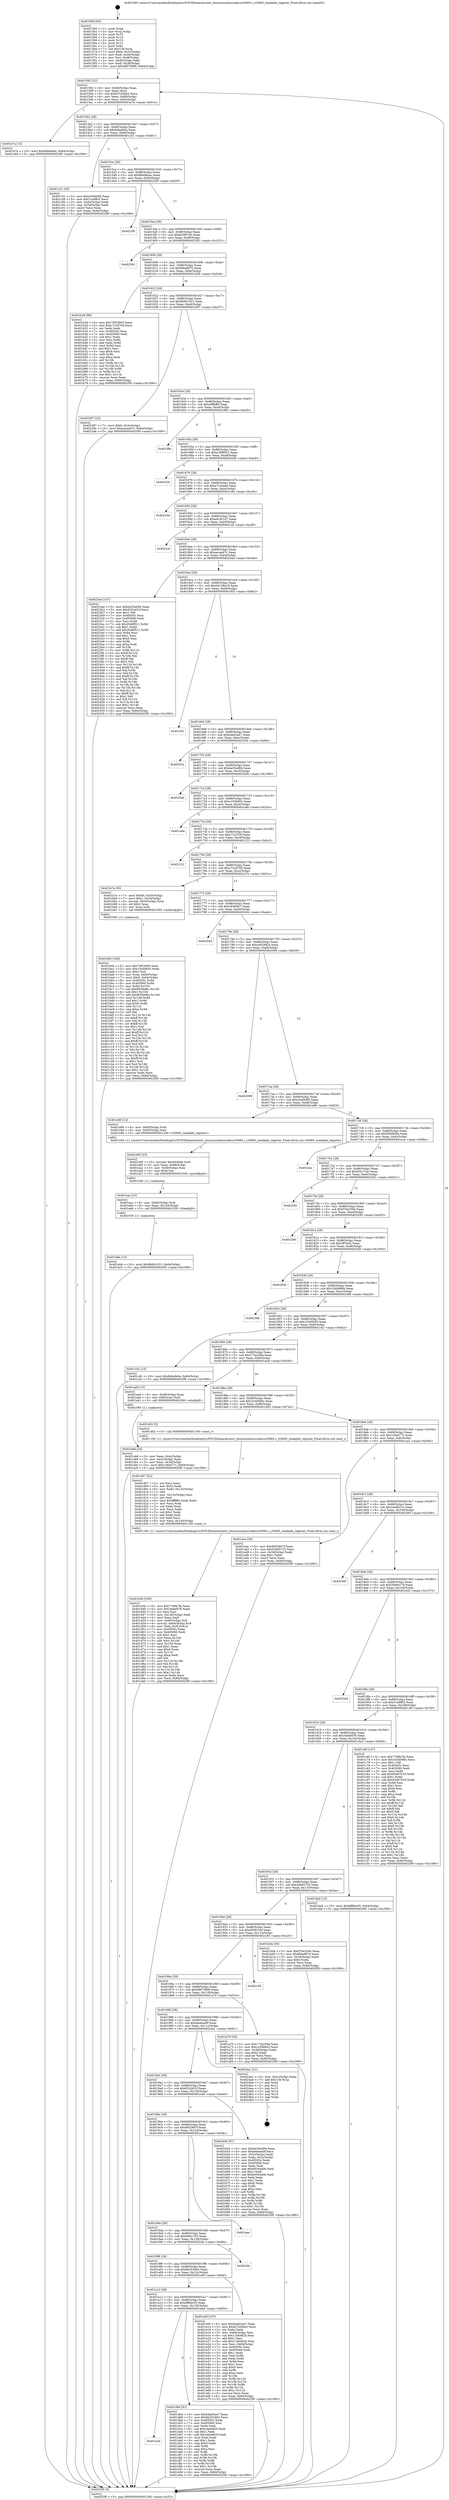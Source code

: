 digraph "0x401560" {
  label = "0x401560 (/mnt/c/Users/mathe/Desktop/tcc/POCII/binaries/extr_linuxsoundsoccodecsrt5665.c_rt5665_readable_register_Final-ollvm.out::main(0))"
  labelloc = "t"
  node[shape=record]

  Entry [label="",width=0.3,height=0.3,shape=circle,fillcolor=black,style=filled]
  "0x401592" [label="{
     0x401592 [32]\l
     | [instrs]\l
     &nbsp;&nbsp;0x401592 \<+6\>: mov -0x84(%rbp),%eax\l
     &nbsp;&nbsp;0x401598 \<+2\>: mov %eax,%ecx\l
     &nbsp;&nbsp;0x40159a \<+6\>: sub $0x81520bb5,%ecx\l
     &nbsp;&nbsp;0x4015a0 \<+6\>: mov %eax,-0x88(%rbp)\l
     &nbsp;&nbsp;0x4015a6 \<+6\>: mov %ecx,-0x8c(%rbp)\l
     &nbsp;&nbsp;0x4015ac \<+6\>: je 0000000000401e7a \<main+0x91a\>\l
  }"]
  "0x401e7a" [label="{
     0x401e7a [15]\l
     | [instrs]\l
     &nbsp;&nbsp;0x401e7a \<+10\>: movl $0x84befe0a,-0x84(%rbp)\l
     &nbsp;&nbsp;0x401e84 \<+5\>: jmp 00000000004025f0 \<main+0x1090\>\l
  }"]
  "0x4015b2" [label="{
     0x4015b2 [28]\l
     | [instrs]\l
     &nbsp;&nbsp;0x4015b2 \<+5\>: jmp 00000000004015b7 \<main+0x57\>\l
     &nbsp;&nbsp;0x4015b7 \<+6\>: mov -0x88(%rbp),%eax\l
     &nbsp;&nbsp;0x4015bd \<+5\>: sub $0x84befe0a,%eax\l
     &nbsp;&nbsp;0x4015c2 \<+6\>: mov %eax,-0x90(%rbp)\l
     &nbsp;&nbsp;0x4015c8 \<+6\>: je 0000000000401c51 \<main+0x6f1\>\l
  }"]
  Exit [label="",width=0.3,height=0.3,shape=circle,fillcolor=black,style=filled,peripheries=2]
  "0x401c51" [label="{
     0x401c51 [30]\l
     | [instrs]\l
     &nbsp;&nbsp;0x401c51 \<+5\>: mov $0xe3e0b0f5,%eax\l
     &nbsp;&nbsp;0x401c56 \<+5\>: mov $0x31a8ffc5,%ecx\l
     &nbsp;&nbsp;0x401c5b \<+3\>: mov -0x64(%rbp),%edx\l
     &nbsp;&nbsp;0x401c5e \<+3\>: cmp -0x54(%rbp),%edx\l
     &nbsp;&nbsp;0x401c61 \<+3\>: cmovl %ecx,%eax\l
     &nbsp;&nbsp;0x401c64 \<+6\>: mov %eax,-0x84(%rbp)\l
     &nbsp;&nbsp;0x401c6a \<+5\>: jmp 00000000004025f0 \<main+0x1090\>\l
  }"]
  "0x4015ce" [label="{
     0x4015ce [28]\l
     | [instrs]\l
     &nbsp;&nbsp;0x4015ce \<+5\>: jmp 00000000004015d3 \<main+0x73\>\l
     &nbsp;&nbsp;0x4015d3 \<+6\>: mov -0x88(%rbp),%eax\l
     &nbsp;&nbsp;0x4015d9 \<+5\>: sub $0x8848bcac,%eax\l
     &nbsp;&nbsp;0x4015de \<+6\>: mov %eax,-0x94(%rbp)\l
     &nbsp;&nbsp;0x4015e4 \<+6\>: je 000000000040229f \<main+0xd3f\>\l
  }"]
  "0x401ebb" [label="{
     0x401ebb [15]\l
     | [instrs]\l
     &nbsp;&nbsp;0x401ebb \<+10\>: movl $0x9b941021,-0x84(%rbp)\l
     &nbsp;&nbsp;0x401ec5 \<+5\>: jmp 00000000004025f0 \<main+0x1090\>\l
  }"]
  "0x40229f" [label="{
     0x40229f\l
  }", style=dashed]
  "0x4015ea" [label="{
     0x4015ea [28]\l
     | [instrs]\l
     &nbsp;&nbsp;0x4015ea \<+5\>: jmp 00000000004015ef \<main+0x8f\>\l
     &nbsp;&nbsp;0x4015ef \<+6\>: mov -0x88(%rbp),%eax\l
     &nbsp;&nbsp;0x4015f5 \<+5\>: sub $0x8c3f97d0,%eax\l
     &nbsp;&nbsp;0x4015fa \<+6\>: mov %eax,-0x98(%rbp)\l
     &nbsp;&nbsp;0x401600 \<+6\>: je 0000000000402591 \<main+0x1031\>\l
  }"]
  "0x401eac" [label="{
     0x401eac [15]\l
     | [instrs]\l
     &nbsp;&nbsp;0x401eac \<+4\>: mov -0x60(%rbp),%rdi\l
     &nbsp;&nbsp;0x401eb0 \<+6\>: mov %eax,-0x144(%rbp)\l
     &nbsp;&nbsp;0x401eb6 \<+5\>: call 0000000000401030 \<free@plt\>\l
     | [calls]\l
     &nbsp;&nbsp;0x401030 \{1\} (unknown)\l
  }"]
  "0x402591" [label="{
     0x402591\l
  }", style=dashed]
  "0x401606" [label="{
     0x401606 [28]\l
     | [instrs]\l
     &nbsp;&nbsp;0x401606 \<+5\>: jmp 000000000040160b \<main+0xab\>\l
     &nbsp;&nbsp;0x40160b \<+6\>: mov -0x88(%rbp),%eax\l
     &nbsp;&nbsp;0x401611 \<+5\>: sub $0x99eaf970,%eax\l
     &nbsp;&nbsp;0x401616 \<+6\>: mov %eax,-0x9c(%rbp)\l
     &nbsp;&nbsp;0x40161c \<+6\>: je 0000000000401b28 \<main+0x5c8\>\l
  }"]
  "0x401e95" [label="{
     0x401e95 [23]\l
     | [instrs]\l
     &nbsp;&nbsp;0x401e95 \<+10\>: movabs $0x4030d6,%rdi\l
     &nbsp;&nbsp;0x401e9f \<+3\>: mov %eax,-0x68(%rbp)\l
     &nbsp;&nbsp;0x401ea2 \<+3\>: mov -0x68(%rbp),%esi\l
     &nbsp;&nbsp;0x401ea5 \<+2\>: mov $0x0,%al\l
     &nbsp;&nbsp;0x401ea7 \<+5\>: call 0000000000401040 \<printf@plt\>\l
     | [calls]\l
     &nbsp;&nbsp;0x401040 \{1\} (unknown)\l
  }"]
  "0x401b28" [label="{
     0x401b28 [86]\l
     | [instrs]\l
     &nbsp;&nbsp;0x401b28 \<+5\>: mov $0x70f53805,%eax\l
     &nbsp;&nbsp;0x401b2d \<+5\>: mov $0xc7c2d700,%ecx\l
     &nbsp;&nbsp;0x401b32 \<+2\>: xor %edx,%edx\l
     &nbsp;&nbsp;0x401b34 \<+7\>: mov 0x40505c,%esi\l
     &nbsp;&nbsp;0x401b3b \<+7\>: mov 0x405060,%edi\l
     &nbsp;&nbsp;0x401b42 \<+3\>: sub $0x1,%edx\l
     &nbsp;&nbsp;0x401b45 \<+3\>: mov %esi,%r8d\l
     &nbsp;&nbsp;0x401b48 \<+3\>: add %edx,%r8d\l
     &nbsp;&nbsp;0x401b4b \<+4\>: imul %r8d,%esi\l
     &nbsp;&nbsp;0x401b4f \<+3\>: and $0x1,%esi\l
     &nbsp;&nbsp;0x401b52 \<+3\>: cmp $0x0,%esi\l
     &nbsp;&nbsp;0x401b55 \<+4\>: sete %r9b\l
     &nbsp;&nbsp;0x401b59 \<+3\>: cmp $0xa,%edi\l
     &nbsp;&nbsp;0x401b5c \<+4\>: setl %r10b\l
     &nbsp;&nbsp;0x401b60 \<+3\>: mov %r9b,%r11b\l
     &nbsp;&nbsp;0x401b63 \<+3\>: and %r10b,%r11b\l
     &nbsp;&nbsp;0x401b66 \<+3\>: xor %r10b,%r9b\l
     &nbsp;&nbsp;0x401b69 \<+3\>: or %r9b,%r11b\l
     &nbsp;&nbsp;0x401b6c \<+4\>: test $0x1,%r11b\l
     &nbsp;&nbsp;0x401b70 \<+3\>: cmovne %ecx,%eax\l
     &nbsp;&nbsp;0x401b73 \<+6\>: mov %eax,-0x84(%rbp)\l
     &nbsp;&nbsp;0x401b79 \<+5\>: jmp 00000000004025f0 \<main+0x1090\>\l
  }"]
  "0x401622" [label="{
     0x401622 [28]\l
     | [instrs]\l
     &nbsp;&nbsp;0x401622 \<+5\>: jmp 0000000000401627 \<main+0xc7\>\l
     &nbsp;&nbsp;0x401627 \<+6\>: mov -0x88(%rbp),%eax\l
     &nbsp;&nbsp;0x40162d \<+5\>: sub $0x9b941021,%eax\l
     &nbsp;&nbsp;0x401632 \<+6\>: mov %eax,-0xa0(%rbp)\l
     &nbsp;&nbsp;0x401638 \<+6\>: je 0000000000402397 \<main+0xe37\>\l
  }"]
  "0x401a2e" [label="{
     0x401a2e\l
  }", style=dashed]
  "0x402397" [label="{
     0x402397 [22]\l
     | [instrs]\l
     &nbsp;&nbsp;0x402397 \<+7\>: movl $0x0,-0x3c(%rbp)\l
     &nbsp;&nbsp;0x40239e \<+10\>: movl $0xaecae67c,-0x84(%rbp)\l
     &nbsp;&nbsp;0x4023a8 \<+5\>: jmp 00000000004025f0 \<main+0x1090\>\l
  }"]
  "0x40163e" [label="{
     0x40163e [28]\l
     | [instrs]\l
     &nbsp;&nbsp;0x40163e \<+5\>: jmp 0000000000401643 \<main+0xe3\>\l
     &nbsp;&nbsp;0x401643 \<+6\>: mov -0x88(%rbp),%eax\l
     &nbsp;&nbsp;0x401649 \<+5\>: sub $0xa0ffbffb,%eax\l
     &nbsp;&nbsp;0x40164e \<+6\>: mov %eax,-0xa4(%rbp)\l
     &nbsp;&nbsp;0x401654 \<+6\>: je 0000000000401f8b \<main+0xa2b\>\l
  }"]
  "0x401db4" [label="{
     0x401db4 [91]\l
     | [instrs]\l
     &nbsp;&nbsp;0x401db4 \<+5\>: mov $0xb4a63a47,%eax\l
     &nbsp;&nbsp;0x401db9 \<+5\>: mov $0x6b2526b3,%ecx\l
     &nbsp;&nbsp;0x401dbe \<+7\>: mov 0x40505c,%edx\l
     &nbsp;&nbsp;0x401dc5 \<+7\>: mov 0x405060,%esi\l
     &nbsp;&nbsp;0x401dcc \<+2\>: mov %edx,%edi\l
     &nbsp;&nbsp;0x401dce \<+6\>: sub $0xc4eee620,%edi\l
     &nbsp;&nbsp;0x401dd4 \<+3\>: sub $0x1,%edi\l
     &nbsp;&nbsp;0x401dd7 \<+6\>: add $0xc4eee620,%edi\l
     &nbsp;&nbsp;0x401ddd \<+3\>: imul %edi,%edx\l
     &nbsp;&nbsp;0x401de0 \<+3\>: and $0x1,%edx\l
     &nbsp;&nbsp;0x401de3 \<+3\>: cmp $0x0,%edx\l
     &nbsp;&nbsp;0x401de6 \<+4\>: sete %r8b\l
     &nbsp;&nbsp;0x401dea \<+3\>: cmp $0xa,%esi\l
     &nbsp;&nbsp;0x401ded \<+4\>: setl %r9b\l
     &nbsp;&nbsp;0x401df1 \<+3\>: mov %r8b,%r10b\l
     &nbsp;&nbsp;0x401df4 \<+3\>: and %r9b,%r10b\l
     &nbsp;&nbsp;0x401df7 \<+3\>: xor %r9b,%r8b\l
     &nbsp;&nbsp;0x401dfa \<+3\>: or %r8b,%r10b\l
     &nbsp;&nbsp;0x401dfd \<+4\>: test $0x1,%r10b\l
     &nbsp;&nbsp;0x401e01 \<+3\>: cmovne %ecx,%eax\l
     &nbsp;&nbsp;0x401e04 \<+6\>: mov %eax,-0x84(%rbp)\l
     &nbsp;&nbsp;0x401e0a \<+5\>: jmp 00000000004025f0 \<main+0x1090\>\l
  }"]
  "0x401f8b" [label="{
     0x401f8b\l
  }", style=dashed]
  "0x40165a" [label="{
     0x40165a [28]\l
     | [instrs]\l
     &nbsp;&nbsp;0x40165a \<+5\>: jmp 000000000040165f \<main+0xff\>\l
     &nbsp;&nbsp;0x40165f \<+6\>: mov -0x88(%rbp),%eax\l
     &nbsp;&nbsp;0x401665 \<+5\>: sub $0xa18f8551,%eax\l
     &nbsp;&nbsp;0x40166a \<+6\>: mov %eax,-0xa8(%rbp)\l
     &nbsp;&nbsp;0x401670 \<+6\>: je 0000000000402026 \<main+0xac6\>\l
  }"]
  "0x401a12" [label="{
     0x401a12 [28]\l
     | [instrs]\l
     &nbsp;&nbsp;0x401a12 \<+5\>: jmp 0000000000401a17 \<main+0x4b7\>\l
     &nbsp;&nbsp;0x401a17 \<+6\>: mov -0x88(%rbp),%eax\l
     &nbsp;&nbsp;0x401a1d \<+5\>: sub $0x6ff8dc55,%eax\l
     &nbsp;&nbsp;0x401a22 \<+6\>: mov %eax,-0x130(%rbp)\l
     &nbsp;&nbsp;0x401a28 \<+6\>: je 0000000000401db4 \<main+0x854\>\l
  }"]
  "0x402026" [label="{
     0x402026\l
  }", style=dashed]
  "0x401676" [label="{
     0x401676 [28]\l
     | [instrs]\l
     &nbsp;&nbsp;0x401676 \<+5\>: jmp 000000000040167b \<main+0x11b\>\l
     &nbsp;&nbsp;0x40167b \<+6\>: mov -0x88(%rbp),%eax\l
     &nbsp;&nbsp;0x401681 \<+5\>: sub $0xa7c24aa0,%eax\l
     &nbsp;&nbsp;0x401686 \<+6\>: mov %eax,-0xac(%rbp)\l
     &nbsp;&nbsp;0x40168c \<+6\>: je 0000000000402194 \<main+0xc34\>\l
  }"]
  "0x401e0f" [label="{
     0x401e0f [107]\l
     | [instrs]\l
     &nbsp;&nbsp;0x401e0f \<+5\>: mov $0xb4a63a47,%eax\l
     &nbsp;&nbsp;0x401e14 \<+5\>: mov $0x81520bb5,%ecx\l
     &nbsp;&nbsp;0x401e19 \<+2\>: xor %edx,%edx\l
     &nbsp;&nbsp;0x401e1b \<+3\>: mov -0x64(%rbp),%esi\l
     &nbsp;&nbsp;0x401e1e \<+6\>: sub $0x11b6482b,%esi\l
     &nbsp;&nbsp;0x401e24 \<+3\>: add $0x1,%esi\l
     &nbsp;&nbsp;0x401e27 \<+6\>: add $0x11b6482b,%esi\l
     &nbsp;&nbsp;0x401e2d \<+3\>: mov %esi,-0x64(%rbp)\l
     &nbsp;&nbsp;0x401e30 \<+7\>: mov 0x40505c,%esi\l
     &nbsp;&nbsp;0x401e37 \<+7\>: mov 0x405060,%edi\l
     &nbsp;&nbsp;0x401e3e \<+3\>: sub $0x1,%edx\l
     &nbsp;&nbsp;0x401e41 \<+3\>: mov %esi,%r8d\l
     &nbsp;&nbsp;0x401e44 \<+3\>: add %edx,%r8d\l
     &nbsp;&nbsp;0x401e47 \<+4\>: imul %r8d,%esi\l
     &nbsp;&nbsp;0x401e4b \<+3\>: and $0x1,%esi\l
     &nbsp;&nbsp;0x401e4e \<+3\>: cmp $0x0,%esi\l
     &nbsp;&nbsp;0x401e51 \<+4\>: sete %r9b\l
     &nbsp;&nbsp;0x401e55 \<+3\>: cmp $0xa,%edi\l
     &nbsp;&nbsp;0x401e58 \<+4\>: setl %r10b\l
     &nbsp;&nbsp;0x401e5c \<+3\>: mov %r9b,%r11b\l
     &nbsp;&nbsp;0x401e5f \<+3\>: and %r10b,%r11b\l
     &nbsp;&nbsp;0x401e62 \<+3\>: xor %r10b,%r9b\l
     &nbsp;&nbsp;0x401e65 \<+3\>: or %r9b,%r11b\l
     &nbsp;&nbsp;0x401e68 \<+4\>: test $0x1,%r11b\l
     &nbsp;&nbsp;0x401e6c \<+3\>: cmovne %ecx,%eax\l
     &nbsp;&nbsp;0x401e6f \<+6\>: mov %eax,-0x84(%rbp)\l
     &nbsp;&nbsp;0x401e75 \<+5\>: jmp 00000000004025f0 \<main+0x1090\>\l
  }"]
  "0x402194" [label="{
     0x402194\l
  }", style=dashed]
  "0x401692" [label="{
     0x401692 [28]\l
     | [instrs]\l
     &nbsp;&nbsp;0x401692 \<+5\>: jmp 0000000000401697 \<main+0x137\>\l
     &nbsp;&nbsp;0x401697 \<+6\>: mov -0x88(%rbp),%eax\l
     &nbsp;&nbsp;0x40169d \<+5\>: sub $0xad18c1d7,%eax\l
     &nbsp;&nbsp;0x4016a2 \<+6\>: mov %eax,-0xb0(%rbp)\l
     &nbsp;&nbsp;0x4016a8 \<+6\>: je 00000000004021ef \<main+0xc8f\>\l
  }"]
  "0x4019f6" [label="{
     0x4019f6 [28]\l
     | [instrs]\l
     &nbsp;&nbsp;0x4019f6 \<+5\>: jmp 00000000004019fb \<main+0x49b\>\l
     &nbsp;&nbsp;0x4019fb \<+6\>: mov -0x88(%rbp),%eax\l
     &nbsp;&nbsp;0x401a01 \<+5\>: sub $0x6b2526b3,%eax\l
     &nbsp;&nbsp;0x401a06 \<+6\>: mov %eax,-0x12c(%rbp)\l
     &nbsp;&nbsp;0x401a0c \<+6\>: je 0000000000401e0f \<main+0x8af\>\l
  }"]
  "0x4021ef" [label="{
     0x4021ef\l
  }", style=dashed]
  "0x4016ae" [label="{
     0x4016ae [28]\l
     | [instrs]\l
     &nbsp;&nbsp;0x4016ae \<+5\>: jmp 00000000004016b3 \<main+0x153\>\l
     &nbsp;&nbsp;0x4016b3 \<+6\>: mov -0x88(%rbp),%eax\l
     &nbsp;&nbsp;0x4016b9 \<+5\>: sub $0xaecae67c,%eax\l
     &nbsp;&nbsp;0x4016be \<+6\>: mov %eax,-0xb4(%rbp)\l
     &nbsp;&nbsp;0x4016c4 \<+6\>: je 00000000004023ad \<main+0xe4d\>\l
  }"]
  "0x4022fa" [label="{
     0x4022fa\l
  }", style=dashed]
  "0x4023ad" [label="{
     0x4023ad [147]\l
     | [instrs]\l
     &nbsp;&nbsp;0x4023ad \<+5\>: mov $0xba35ed94,%eax\l
     &nbsp;&nbsp;0x4023b2 \<+5\>: mov $0x632cb31f,%ecx\l
     &nbsp;&nbsp;0x4023b7 \<+2\>: mov $0x1,%dl\l
     &nbsp;&nbsp;0x4023b9 \<+7\>: mov 0x40505c,%esi\l
     &nbsp;&nbsp;0x4023c0 \<+7\>: mov 0x405060,%edi\l
     &nbsp;&nbsp;0x4023c7 \<+3\>: mov %esi,%r8d\l
     &nbsp;&nbsp;0x4023ca \<+7\>: sub $0x2048f511,%r8d\l
     &nbsp;&nbsp;0x4023d1 \<+4\>: sub $0x1,%r8d\l
     &nbsp;&nbsp;0x4023d5 \<+7\>: add $0x2048f511,%r8d\l
     &nbsp;&nbsp;0x4023dc \<+4\>: imul %r8d,%esi\l
     &nbsp;&nbsp;0x4023e0 \<+3\>: and $0x1,%esi\l
     &nbsp;&nbsp;0x4023e3 \<+3\>: cmp $0x0,%esi\l
     &nbsp;&nbsp;0x4023e6 \<+4\>: sete %r9b\l
     &nbsp;&nbsp;0x4023ea \<+3\>: cmp $0xa,%edi\l
     &nbsp;&nbsp;0x4023ed \<+4\>: setl %r10b\l
     &nbsp;&nbsp;0x4023f1 \<+3\>: mov %r9b,%r11b\l
     &nbsp;&nbsp;0x4023f4 \<+4\>: xor $0xff,%r11b\l
     &nbsp;&nbsp;0x4023f8 \<+3\>: mov %r10b,%bl\l
     &nbsp;&nbsp;0x4023fb \<+3\>: xor $0xff,%bl\l
     &nbsp;&nbsp;0x4023fe \<+3\>: xor $0x1,%dl\l
     &nbsp;&nbsp;0x402401 \<+3\>: mov %r11b,%r14b\l
     &nbsp;&nbsp;0x402404 \<+4\>: and $0xff,%r14b\l
     &nbsp;&nbsp;0x402408 \<+3\>: and %dl,%r9b\l
     &nbsp;&nbsp;0x40240b \<+3\>: mov %bl,%r15b\l
     &nbsp;&nbsp;0x40240e \<+4\>: and $0xff,%r15b\l
     &nbsp;&nbsp;0x402412 \<+3\>: and %dl,%r10b\l
     &nbsp;&nbsp;0x402415 \<+3\>: or %r9b,%r14b\l
     &nbsp;&nbsp;0x402418 \<+3\>: or %r10b,%r15b\l
     &nbsp;&nbsp;0x40241b \<+3\>: xor %r15b,%r14b\l
     &nbsp;&nbsp;0x40241e \<+3\>: or %bl,%r11b\l
     &nbsp;&nbsp;0x402421 \<+4\>: xor $0xff,%r11b\l
     &nbsp;&nbsp;0x402425 \<+3\>: or $0x1,%dl\l
     &nbsp;&nbsp;0x402428 \<+3\>: and %dl,%r11b\l
     &nbsp;&nbsp;0x40242b \<+3\>: or %r11b,%r14b\l
     &nbsp;&nbsp;0x40242e \<+4\>: test $0x1,%r14b\l
     &nbsp;&nbsp;0x402432 \<+3\>: cmovne %ecx,%eax\l
     &nbsp;&nbsp;0x402435 \<+6\>: mov %eax,-0x84(%rbp)\l
     &nbsp;&nbsp;0x40243b \<+5\>: jmp 00000000004025f0 \<main+0x1090\>\l
  }"]
  "0x4016ca" [label="{
     0x4016ca [28]\l
     | [instrs]\l
     &nbsp;&nbsp;0x4016ca \<+5\>: jmp 00000000004016cf \<main+0x16f\>\l
     &nbsp;&nbsp;0x4016cf \<+6\>: mov -0x88(%rbp),%eax\l
     &nbsp;&nbsp;0x4016d5 \<+5\>: sub $0xb4158a16,%eax\l
     &nbsp;&nbsp;0x4016da \<+6\>: mov %eax,-0xb8(%rbp)\l
     &nbsp;&nbsp;0x4016e0 \<+6\>: je 0000000000401f02 \<main+0x9a2\>\l
  }"]
  "0x4019da" [label="{
     0x4019da [28]\l
     | [instrs]\l
     &nbsp;&nbsp;0x4019da \<+5\>: jmp 00000000004019df \<main+0x47f\>\l
     &nbsp;&nbsp;0x4019df \<+6\>: mov -0x88(%rbp),%eax\l
     &nbsp;&nbsp;0x4019e5 \<+5\>: sub $0x66fcc763,%eax\l
     &nbsp;&nbsp;0x4019ea \<+6\>: mov %eax,-0x128(%rbp)\l
     &nbsp;&nbsp;0x4019f0 \<+6\>: je 00000000004022fa \<main+0xd9a\>\l
  }"]
  "0x401f02" [label="{
     0x401f02\l
  }", style=dashed]
  "0x4016e6" [label="{
     0x4016e6 [28]\l
     | [instrs]\l
     &nbsp;&nbsp;0x4016e6 \<+5\>: jmp 00000000004016eb \<main+0x18b\>\l
     &nbsp;&nbsp;0x4016eb \<+6\>: mov -0x88(%rbp),%eax\l
     &nbsp;&nbsp;0x4016f1 \<+5\>: sub $0xb4a63a47,%eax\l
     &nbsp;&nbsp;0x4016f6 \<+6\>: mov %eax,-0xbc(%rbp)\l
     &nbsp;&nbsp;0x4016fc \<+6\>: je 000000000040253e \<main+0xfde\>\l
  }"]
  "0x401aec" [label="{
     0x401aec\l
  }", style=dashed]
  "0x40253e" [label="{
     0x40253e\l
  }", style=dashed]
  "0x401702" [label="{
     0x401702 [28]\l
     | [instrs]\l
     &nbsp;&nbsp;0x401702 \<+5\>: jmp 0000000000401707 \<main+0x1a7\>\l
     &nbsp;&nbsp;0x401707 \<+6\>: mov -0x88(%rbp),%eax\l
     &nbsp;&nbsp;0x40170d \<+5\>: sub $0xba35ed94,%eax\l
     &nbsp;&nbsp;0x401712 \<+6\>: mov %eax,-0xc0(%rbp)\l
     &nbsp;&nbsp;0x401718 \<+6\>: je 00000000004025e6 \<main+0x1086\>\l
  }"]
  "0x4019be" [label="{
     0x4019be [28]\l
     | [instrs]\l
     &nbsp;&nbsp;0x4019be \<+5\>: jmp 00000000004019c3 \<main+0x463\>\l
     &nbsp;&nbsp;0x4019c3 \<+6\>: mov -0x88(%rbp),%eax\l
     &nbsp;&nbsp;0x4019c9 \<+5\>: sub $0x6652867f,%eax\l
     &nbsp;&nbsp;0x4019ce \<+6\>: mov %eax,-0x124(%rbp)\l
     &nbsp;&nbsp;0x4019d4 \<+6\>: je 0000000000401aec \<main+0x58c\>\l
  }"]
  "0x4025e6" [label="{
     0x4025e6\l
  }", style=dashed]
  "0x40171e" [label="{
     0x40171e [28]\l
     | [instrs]\l
     &nbsp;&nbsp;0x40171e \<+5\>: jmp 0000000000401723 \<main+0x1c3\>\l
     &nbsp;&nbsp;0x401723 \<+6\>: mov -0x88(%rbp),%eax\l
     &nbsp;&nbsp;0x401729 \<+5\>: sub $0xc1936602,%eax\l
     &nbsp;&nbsp;0x40172e \<+6\>: mov %eax,-0xc4(%rbp)\l
     &nbsp;&nbsp;0x401734 \<+6\>: je 0000000000401a8e \<main+0x52e\>\l
  }"]
  "0x402440" [label="{
     0x402440 [97]\l
     | [instrs]\l
     &nbsp;&nbsp;0x402440 \<+5\>: mov $0xba35ed94,%eax\l
     &nbsp;&nbsp;0x402445 \<+5\>: mov $0x4edeea0f,%ecx\l
     &nbsp;&nbsp;0x40244a \<+3\>: mov -0x3c(%rbp),%edx\l
     &nbsp;&nbsp;0x40244d \<+3\>: mov %edx,-0x2c(%rbp)\l
     &nbsp;&nbsp;0x402450 \<+7\>: mov 0x40505c,%edx\l
     &nbsp;&nbsp;0x402457 \<+7\>: mov 0x405060,%esi\l
     &nbsp;&nbsp;0x40245e \<+2\>: mov %edx,%edi\l
     &nbsp;&nbsp;0x402460 \<+6\>: add $0xb9344a06,%edi\l
     &nbsp;&nbsp;0x402466 \<+3\>: sub $0x1,%edi\l
     &nbsp;&nbsp;0x402469 \<+6\>: sub $0xb9344a06,%edi\l
     &nbsp;&nbsp;0x40246f \<+3\>: imul %edi,%edx\l
     &nbsp;&nbsp;0x402472 \<+3\>: and $0x1,%edx\l
     &nbsp;&nbsp;0x402475 \<+3\>: cmp $0x0,%edx\l
     &nbsp;&nbsp;0x402478 \<+4\>: sete %r8b\l
     &nbsp;&nbsp;0x40247c \<+3\>: cmp $0xa,%esi\l
     &nbsp;&nbsp;0x40247f \<+4\>: setl %r9b\l
     &nbsp;&nbsp;0x402483 \<+3\>: mov %r8b,%r10b\l
     &nbsp;&nbsp;0x402486 \<+3\>: and %r9b,%r10b\l
     &nbsp;&nbsp;0x402489 \<+3\>: xor %r9b,%r8b\l
     &nbsp;&nbsp;0x40248c \<+3\>: or %r8b,%r10b\l
     &nbsp;&nbsp;0x40248f \<+4\>: test $0x1,%r10b\l
     &nbsp;&nbsp;0x402493 \<+3\>: cmovne %ecx,%eax\l
     &nbsp;&nbsp;0x402496 \<+6\>: mov %eax,-0x84(%rbp)\l
     &nbsp;&nbsp;0x40249c \<+5\>: jmp 00000000004025f0 \<main+0x1090\>\l
  }"]
  "0x401a8e" [label="{
     0x401a8e\l
  }", style=dashed]
  "0x40173a" [label="{
     0x40173a [28]\l
     | [instrs]\l
     &nbsp;&nbsp;0x40173a \<+5\>: jmp 000000000040173f \<main+0x1df\>\l
     &nbsp;&nbsp;0x40173f \<+6\>: mov -0x88(%rbp),%eax\l
     &nbsp;&nbsp;0x401745 \<+5\>: sub $0xc721f1f4,%eax\l
     &nbsp;&nbsp;0x40174a \<+6\>: mov %eax,-0xc8(%rbp)\l
     &nbsp;&nbsp;0x401750 \<+6\>: je 0000000000402122 \<main+0xbc2\>\l
  }"]
  "0x4019a2" [label="{
     0x4019a2 [28]\l
     | [instrs]\l
     &nbsp;&nbsp;0x4019a2 \<+5\>: jmp 00000000004019a7 \<main+0x447\>\l
     &nbsp;&nbsp;0x4019a7 \<+6\>: mov -0x88(%rbp),%eax\l
     &nbsp;&nbsp;0x4019ad \<+5\>: sub $0x632cb31f,%eax\l
     &nbsp;&nbsp;0x4019b2 \<+6\>: mov %eax,-0x120(%rbp)\l
     &nbsp;&nbsp;0x4019b8 \<+6\>: je 0000000000402440 \<main+0xee0\>\l
  }"]
  "0x402122" [label="{
     0x402122\l
  }", style=dashed]
  "0x401756" [label="{
     0x401756 [28]\l
     | [instrs]\l
     &nbsp;&nbsp;0x401756 \<+5\>: jmp 000000000040175b \<main+0x1fb\>\l
     &nbsp;&nbsp;0x40175b \<+6\>: mov -0x88(%rbp),%eax\l
     &nbsp;&nbsp;0x401761 \<+5\>: sub $0xc7c2d700,%eax\l
     &nbsp;&nbsp;0x401766 \<+6\>: mov %eax,-0xcc(%rbp)\l
     &nbsp;&nbsp;0x40176c \<+6\>: je 0000000000401b7e \<main+0x61e\>\l
  }"]
  "0x4024a1" [label="{
     0x4024a1 [21]\l
     | [instrs]\l
     &nbsp;&nbsp;0x4024a1 \<+3\>: mov -0x2c(%rbp),%eax\l
     &nbsp;&nbsp;0x4024a4 \<+7\>: add $0x138,%rsp\l
     &nbsp;&nbsp;0x4024ab \<+1\>: pop %rbx\l
     &nbsp;&nbsp;0x4024ac \<+2\>: pop %r12\l
     &nbsp;&nbsp;0x4024ae \<+2\>: pop %r13\l
     &nbsp;&nbsp;0x4024b0 \<+2\>: pop %r14\l
     &nbsp;&nbsp;0x4024b2 \<+2\>: pop %r15\l
     &nbsp;&nbsp;0x4024b4 \<+1\>: pop %rbp\l
     &nbsp;&nbsp;0x4024b5 \<+1\>: ret\l
  }"]
  "0x401b7e" [label="{
     0x401b7e [30]\l
     | [instrs]\l
     &nbsp;&nbsp;0x401b7e \<+7\>: movl $0x64,-0x50(%rbp)\l
     &nbsp;&nbsp;0x401b85 \<+7\>: movl $0x1,-0x54(%rbp)\l
     &nbsp;&nbsp;0x401b8c \<+4\>: movslq -0x54(%rbp),%rax\l
     &nbsp;&nbsp;0x401b90 \<+4\>: shl $0x2,%rax\l
     &nbsp;&nbsp;0x401b94 \<+3\>: mov %rax,%rdi\l
     &nbsp;&nbsp;0x401b97 \<+5\>: call 0000000000401050 \<malloc@plt\>\l
     | [calls]\l
     &nbsp;&nbsp;0x401050 \{1\} (unknown)\l
  }"]
  "0x401772" [label="{
     0x401772 [28]\l
     | [instrs]\l
     &nbsp;&nbsp;0x401772 \<+5\>: jmp 0000000000401777 \<main+0x217\>\l
     &nbsp;&nbsp;0x401777 \<+6\>: mov -0x88(%rbp),%eax\l
     &nbsp;&nbsp;0x40177d \<+5\>: sub $0xc8380fc7,%eax\l
     &nbsp;&nbsp;0x401782 \<+6\>: mov %eax,-0xd0(%rbp)\l
     &nbsp;&nbsp;0x401788 \<+6\>: je 0000000000402044 \<main+0xae4\>\l
  }"]
  "0x401d3b" [label="{
     0x401d3b [106]\l
     | [instrs]\l
     &nbsp;&nbsp;0x401d3b \<+5\>: mov $0x77d9b7fe,%ecx\l
     &nbsp;&nbsp;0x401d40 \<+5\>: mov $0x3ddefd78,%edx\l
     &nbsp;&nbsp;0x401d45 \<+2\>: xor %esi,%esi\l
     &nbsp;&nbsp;0x401d47 \<+6\>: mov -0x140(%rbp),%edi\l
     &nbsp;&nbsp;0x401d4d \<+3\>: imul %eax,%edi\l
     &nbsp;&nbsp;0x401d50 \<+4\>: mov -0x60(%rbp),%r8\l
     &nbsp;&nbsp;0x401d54 \<+4\>: movslq -0x64(%rbp),%r9\l
     &nbsp;&nbsp;0x401d58 \<+4\>: mov %edi,(%r8,%r9,4)\l
     &nbsp;&nbsp;0x401d5c \<+7\>: mov 0x40505c,%eax\l
     &nbsp;&nbsp;0x401d63 \<+7\>: mov 0x405060,%edi\l
     &nbsp;&nbsp;0x401d6a \<+3\>: sub $0x1,%esi\l
     &nbsp;&nbsp;0x401d6d \<+3\>: mov %eax,%r10d\l
     &nbsp;&nbsp;0x401d70 \<+3\>: add %esi,%r10d\l
     &nbsp;&nbsp;0x401d73 \<+4\>: imul %r10d,%eax\l
     &nbsp;&nbsp;0x401d77 \<+3\>: and $0x1,%eax\l
     &nbsp;&nbsp;0x401d7a \<+3\>: cmp $0x0,%eax\l
     &nbsp;&nbsp;0x401d7d \<+4\>: sete %r11b\l
     &nbsp;&nbsp;0x401d81 \<+3\>: cmp $0xa,%edi\l
     &nbsp;&nbsp;0x401d84 \<+3\>: setl %bl\l
     &nbsp;&nbsp;0x401d87 \<+3\>: mov %r11b,%r14b\l
     &nbsp;&nbsp;0x401d8a \<+3\>: and %bl,%r14b\l
     &nbsp;&nbsp;0x401d8d \<+3\>: xor %bl,%r11b\l
     &nbsp;&nbsp;0x401d90 \<+3\>: or %r11b,%r14b\l
     &nbsp;&nbsp;0x401d93 \<+4\>: test $0x1,%r14b\l
     &nbsp;&nbsp;0x401d97 \<+3\>: cmovne %edx,%ecx\l
     &nbsp;&nbsp;0x401d9a \<+6\>: mov %ecx,-0x84(%rbp)\l
     &nbsp;&nbsp;0x401da0 \<+5\>: jmp 00000000004025f0 \<main+0x1090\>\l
  }"]
  "0x402044" [label="{
     0x402044\l
  }", style=dashed]
  "0x40178e" [label="{
     0x40178e [28]\l
     | [instrs]\l
     &nbsp;&nbsp;0x40178e \<+5\>: jmp 0000000000401793 \<main+0x233\>\l
     &nbsp;&nbsp;0x401793 \<+6\>: mov -0x88(%rbp),%eax\l
     &nbsp;&nbsp;0x401799 \<+5\>: sub $0xce82992a,%eax\l
     &nbsp;&nbsp;0x40179e \<+6\>: mov %eax,-0xd4(%rbp)\l
     &nbsp;&nbsp;0x4017a4 \<+6\>: je 0000000000402099 \<main+0xb39\>\l
  }"]
  "0x401d07" [label="{
     0x401d07 [52]\l
     | [instrs]\l
     &nbsp;&nbsp;0x401d07 \<+2\>: xor %ecx,%ecx\l
     &nbsp;&nbsp;0x401d09 \<+5\>: mov $0x2,%edx\l
     &nbsp;&nbsp;0x401d0e \<+6\>: mov %edx,-0x13c(%rbp)\l
     &nbsp;&nbsp;0x401d14 \<+1\>: cltd\l
     &nbsp;&nbsp;0x401d15 \<+6\>: mov -0x13c(%rbp),%esi\l
     &nbsp;&nbsp;0x401d1b \<+2\>: idiv %esi\l
     &nbsp;&nbsp;0x401d1d \<+6\>: imul $0xfffffffe,%edx,%edx\l
     &nbsp;&nbsp;0x401d23 \<+2\>: mov %ecx,%edi\l
     &nbsp;&nbsp;0x401d25 \<+2\>: sub %edx,%edi\l
     &nbsp;&nbsp;0x401d27 \<+2\>: mov %ecx,%edx\l
     &nbsp;&nbsp;0x401d29 \<+3\>: sub $0x1,%edx\l
     &nbsp;&nbsp;0x401d2c \<+2\>: add %edx,%edi\l
     &nbsp;&nbsp;0x401d2e \<+2\>: sub %edi,%ecx\l
     &nbsp;&nbsp;0x401d30 \<+6\>: mov %ecx,-0x140(%rbp)\l
     &nbsp;&nbsp;0x401d36 \<+5\>: call 0000000000401160 \<next_i\>\l
     | [calls]\l
     &nbsp;&nbsp;0x401160 \{1\} (/mnt/c/Users/mathe/Desktop/tcc/POCII/binaries/extr_linuxsoundsoccodecsrt5665.c_rt5665_readable_register_Final-ollvm.out::next_i)\l
  }"]
  "0x402099" [label="{
     0x402099\l
  }", style=dashed]
  "0x4017aa" [label="{
     0x4017aa [28]\l
     | [instrs]\l
     &nbsp;&nbsp;0x4017aa \<+5\>: jmp 00000000004017af \<main+0x24f\>\l
     &nbsp;&nbsp;0x4017af \<+6\>: mov -0x88(%rbp),%eax\l
     &nbsp;&nbsp;0x4017b5 \<+5\>: sub $0xe3e0b0f5,%eax\l
     &nbsp;&nbsp;0x4017ba \<+6\>: mov %eax,-0xd8(%rbp)\l
     &nbsp;&nbsp;0x4017c0 \<+6\>: je 0000000000401e89 \<main+0x929\>\l
  }"]
  "0x401b9c" [label="{
     0x401b9c [166]\l
     | [instrs]\l
     &nbsp;&nbsp;0x401b9c \<+5\>: mov $0x70f53805,%ecx\l
     &nbsp;&nbsp;0x401ba1 \<+5\>: mov $0x13c00b50,%edx\l
     &nbsp;&nbsp;0x401ba6 \<+3\>: mov $0x1,%sil\l
     &nbsp;&nbsp;0x401ba9 \<+4\>: mov %rax,-0x60(%rbp)\l
     &nbsp;&nbsp;0x401bad \<+7\>: movl $0x0,-0x64(%rbp)\l
     &nbsp;&nbsp;0x401bb4 \<+8\>: mov 0x40505c,%r8d\l
     &nbsp;&nbsp;0x401bbc \<+8\>: mov 0x405060,%r9d\l
     &nbsp;&nbsp;0x401bc4 \<+3\>: mov %r8d,%r10d\l
     &nbsp;&nbsp;0x401bc7 \<+7\>: sub $0x9f29dd6c,%r10d\l
     &nbsp;&nbsp;0x401bce \<+4\>: sub $0x1,%r10d\l
     &nbsp;&nbsp;0x401bd2 \<+7\>: add $0x9f29dd6c,%r10d\l
     &nbsp;&nbsp;0x401bd9 \<+4\>: imul %r10d,%r8d\l
     &nbsp;&nbsp;0x401bdd \<+4\>: and $0x1,%r8d\l
     &nbsp;&nbsp;0x401be1 \<+4\>: cmp $0x0,%r8d\l
     &nbsp;&nbsp;0x401be5 \<+4\>: sete %r11b\l
     &nbsp;&nbsp;0x401be9 \<+4\>: cmp $0xa,%r9d\l
     &nbsp;&nbsp;0x401bed \<+3\>: setl %bl\l
     &nbsp;&nbsp;0x401bf0 \<+3\>: mov %r11b,%r14b\l
     &nbsp;&nbsp;0x401bf3 \<+4\>: xor $0xff,%r14b\l
     &nbsp;&nbsp;0x401bf7 \<+3\>: mov %bl,%r15b\l
     &nbsp;&nbsp;0x401bfa \<+4\>: xor $0xff,%r15b\l
     &nbsp;&nbsp;0x401bfe \<+4\>: xor $0x1,%sil\l
     &nbsp;&nbsp;0x401c02 \<+3\>: mov %r14b,%r12b\l
     &nbsp;&nbsp;0x401c05 \<+4\>: and $0xff,%r12b\l
     &nbsp;&nbsp;0x401c09 \<+3\>: and %sil,%r11b\l
     &nbsp;&nbsp;0x401c0c \<+3\>: mov %r15b,%r13b\l
     &nbsp;&nbsp;0x401c0f \<+4\>: and $0xff,%r13b\l
     &nbsp;&nbsp;0x401c13 \<+3\>: and %sil,%bl\l
     &nbsp;&nbsp;0x401c16 \<+3\>: or %r11b,%r12b\l
     &nbsp;&nbsp;0x401c19 \<+3\>: or %bl,%r13b\l
     &nbsp;&nbsp;0x401c1c \<+3\>: xor %r13b,%r12b\l
     &nbsp;&nbsp;0x401c1f \<+3\>: or %r15b,%r14b\l
     &nbsp;&nbsp;0x401c22 \<+4\>: xor $0xff,%r14b\l
     &nbsp;&nbsp;0x401c26 \<+4\>: or $0x1,%sil\l
     &nbsp;&nbsp;0x401c2a \<+3\>: and %sil,%r14b\l
     &nbsp;&nbsp;0x401c2d \<+3\>: or %r14b,%r12b\l
     &nbsp;&nbsp;0x401c30 \<+4\>: test $0x1,%r12b\l
     &nbsp;&nbsp;0x401c34 \<+3\>: cmovne %edx,%ecx\l
     &nbsp;&nbsp;0x401c37 \<+6\>: mov %ecx,-0x84(%rbp)\l
     &nbsp;&nbsp;0x401c3d \<+5\>: jmp 00000000004025f0 \<main+0x1090\>\l
  }"]
  "0x401e89" [label="{
     0x401e89 [12]\l
     | [instrs]\l
     &nbsp;&nbsp;0x401e89 \<+4\>: mov -0x60(%rbp),%rdi\l
     &nbsp;&nbsp;0x401e8d \<+3\>: mov -0x50(%rbp),%esi\l
     &nbsp;&nbsp;0x401e90 \<+5\>: call 0000000000401240 \<rt5665_readable_register\>\l
     | [calls]\l
     &nbsp;&nbsp;0x401240 \{1\} (/mnt/c/Users/mathe/Desktop/tcc/POCII/binaries/extr_linuxsoundsoccodecsrt5665.c_rt5665_readable_register_Final-ollvm.out::rt5665_readable_register)\l
  }"]
  "0x4017c6" [label="{
     0x4017c6 [28]\l
     | [instrs]\l
     &nbsp;&nbsp;0x4017c6 \<+5\>: jmp 00000000004017cb \<main+0x26b\>\l
     &nbsp;&nbsp;0x4017cb \<+6\>: mov -0x88(%rbp),%eax\l
     &nbsp;&nbsp;0x4017d1 \<+5\>: sub $0xf390859a,%eax\l
     &nbsp;&nbsp;0x4017d6 \<+6\>: mov %eax,-0xdc(%rbp)\l
     &nbsp;&nbsp;0x4017dc \<+6\>: je 0000000000401eca \<main+0x96a\>\l
  }"]
  "0x401ab6" [label="{
     0x401ab6 [24]\l
     | [instrs]\l
     &nbsp;&nbsp;0x401ab6 \<+3\>: mov %eax,-0x4c(%rbp)\l
     &nbsp;&nbsp;0x401ab9 \<+3\>: mov -0x4c(%rbp),%eax\l
     &nbsp;&nbsp;0x401abc \<+3\>: mov %eax,-0x34(%rbp)\l
     &nbsp;&nbsp;0x401abf \<+10\>: movl $0x1c84d77c,-0x84(%rbp)\l
     &nbsp;&nbsp;0x401ac9 \<+5\>: jmp 00000000004025f0 \<main+0x1090\>\l
  }"]
  "0x401eca" [label="{
     0x401eca\l
  }", style=dashed]
  "0x4017e2" [label="{
     0x4017e2 [28]\l
     | [instrs]\l
     &nbsp;&nbsp;0x4017e2 \<+5\>: jmp 00000000004017e7 \<main+0x287\>\l
     &nbsp;&nbsp;0x4017e7 \<+6\>: mov -0x88(%rbp),%eax\l
     &nbsp;&nbsp;0x4017ed \<+5\>: sub $0xf52c7cbc,%eax\l
     &nbsp;&nbsp;0x4017f2 \<+6\>: mov %eax,-0xe0(%rbp)\l
     &nbsp;&nbsp;0x4017f8 \<+6\>: je 0000000000402281 \<main+0xd21\>\l
  }"]
  "0x401560" [label="{
     0x401560 [50]\l
     | [instrs]\l
     &nbsp;&nbsp;0x401560 \<+1\>: push %rbp\l
     &nbsp;&nbsp;0x401561 \<+3\>: mov %rsp,%rbp\l
     &nbsp;&nbsp;0x401564 \<+2\>: push %r15\l
     &nbsp;&nbsp;0x401566 \<+2\>: push %r14\l
     &nbsp;&nbsp;0x401568 \<+2\>: push %r13\l
     &nbsp;&nbsp;0x40156a \<+2\>: push %r12\l
     &nbsp;&nbsp;0x40156c \<+1\>: push %rbx\l
     &nbsp;&nbsp;0x40156d \<+7\>: sub $0x138,%rsp\l
     &nbsp;&nbsp;0x401574 \<+7\>: movl $0x0,-0x3c(%rbp)\l
     &nbsp;&nbsp;0x40157b \<+3\>: mov %edi,-0x40(%rbp)\l
     &nbsp;&nbsp;0x40157e \<+4\>: mov %rsi,-0x48(%rbp)\l
     &nbsp;&nbsp;0x401582 \<+3\>: mov -0x40(%rbp),%edi\l
     &nbsp;&nbsp;0x401585 \<+3\>: mov %edi,-0x38(%rbp)\l
     &nbsp;&nbsp;0x401588 \<+10\>: movl $0x48873896,-0x84(%rbp)\l
  }"]
  "0x402281" [label="{
     0x402281\l
  }", style=dashed]
  "0x4017fe" [label="{
     0x4017fe [28]\l
     | [instrs]\l
     &nbsp;&nbsp;0x4017fe \<+5\>: jmp 0000000000401803 \<main+0x2a3\>\l
     &nbsp;&nbsp;0x401803 \<+6\>: mov -0x88(%rbp),%eax\l
     &nbsp;&nbsp;0x401809 \<+5\>: sub $0xf76a3594,%eax\l
     &nbsp;&nbsp;0x40180e \<+6\>: mov %eax,-0xe4(%rbp)\l
     &nbsp;&nbsp;0x401814 \<+6\>: je 0000000000402290 \<main+0xd30\>\l
  }"]
  "0x4025f0" [label="{
     0x4025f0 [5]\l
     | [instrs]\l
     &nbsp;&nbsp;0x4025f0 \<+5\>: jmp 0000000000401592 \<main+0x32\>\l
  }"]
  "0x402290" [label="{
     0x402290\l
  }", style=dashed]
  "0x40181a" [label="{
     0x40181a [28]\l
     | [instrs]\l
     &nbsp;&nbsp;0x40181a \<+5\>: jmp 000000000040181f \<main+0x2bf\>\l
     &nbsp;&nbsp;0x40181f \<+6\>: mov -0x88(%rbp),%eax\l
     &nbsp;&nbsp;0x401825 \<+5\>: sub $0x3ff7e42,%eax\l
     &nbsp;&nbsp;0x40182a \<+6\>: mov %eax,-0xe8(%rbp)\l
     &nbsp;&nbsp;0x401830 \<+6\>: je 0000000000402560 \<main+0x1000\>\l
  }"]
  "0x401986" [label="{
     0x401986 [28]\l
     | [instrs]\l
     &nbsp;&nbsp;0x401986 \<+5\>: jmp 000000000040198b \<main+0x42b\>\l
     &nbsp;&nbsp;0x40198b \<+6\>: mov -0x88(%rbp),%eax\l
     &nbsp;&nbsp;0x401991 \<+5\>: sub $0x4edeea0f,%eax\l
     &nbsp;&nbsp;0x401996 \<+6\>: mov %eax,-0x11c(%rbp)\l
     &nbsp;&nbsp;0x40199c \<+6\>: je 00000000004024a1 \<main+0xf41\>\l
  }"]
  "0x402560" [label="{
     0x402560\l
  }", style=dashed]
  "0x401836" [label="{
     0x401836 [28]\l
     | [instrs]\l
     &nbsp;&nbsp;0x401836 \<+5\>: jmp 000000000040183b \<main+0x2db\>\l
     &nbsp;&nbsp;0x40183b \<+6\>: mov -0x88(%rbp),%eax\l
     &nbsp;&nbsp;0x401841 \<+5\>: sub $0x1040886b,%eax\l
     &nbsp;&nbsp;0x401846 \<+6\>: mov %eax,-0xec(%rbp)\l
     &nbsp;&nbsp;0x40184c \<+6\>: je 0000000000402388 \<main+0xe28\>\l
  }"]
  "0x401a70" [label="{
     0x401a70 [30]\l
     | [instrs]\l
     &nbsp;&nbsp;0x401a70 \<+5\>: mov $0x173a259a,%eax\l
     &nbsp;&nbsp;0x401a75 \<+5\>: mov $0xc1936602,%ecx\l
     &nbsp;&nbsp;0x401a7a \<+3\>: mov -0x38(%rbp),%edx\l
     &nbsp;&nbsp;0x401a7d \<+3\>: cmp $0x2,%edx\l
     &nbsp;&nbsp;0x401a80 \<+3\>: cmovne %ecx,%eax\l
     &nbsp;&nbsp;0x401a83 \<+6\>: mov %eax,-0x84(%rbp)\l
     &nbsp;&nbsp;0x401a89 \<+5\>: jmp 00000000004025f0 \<main+0x1090\>\l
  }"]
  "0x402388" [label="{
     0x402388\l
  }", style=dashed]
  "0x401852" [label="{
     0x401852 [28]\l
     | [instrs]\l
     &nbsp;&nbsp;0x401852 \<+5\>: jmp 0000000000401857 \<main+0x2f7\>\l
     &nbsp;&nbsp;0x401857 \<+6\>: mov -0x88(%rbp),%eax\l
     &nbsp;&nbsp;0x40185d \<+5\>: sub $0x13c00b50,%eax\l
     &nbsp;&nbsp;0x401862 \<+6\>: mov %eax,-0xf0(%rbp)\l
     &nbsp;&nbsp;0x401868 \<+6\>: je 0000000000401c42 \<main+0x6e2\>\l
  }"]
  "0x40196a" [label="{
     0x40196a [28]\l
     | [instrs]\l
     &nbsp;&nbsp;0x40196a \<+5\>: jmp 000000000040196f \<main+0x40f\>\l
     &nbsp;&nbsp;0x40196f \<+6\>: mov -0x88(%rbp),%eax\l
     &nbsp;&nbsp;0x401975 \<+5\>: sub $0x48873896,%eax\l
     &nbsp;&nbsp;0x40197a \<+6\>: mov %eax,-0x118(%rbp)\l
     &nbsp;&nbsp;0x401980 \<+6\>: je 0000000000401a70 \<main+0x510\>\l
  }"]
  "0x401c42" [label="{
     0x401c42 [15]\l
     | [instrs]\l
     &nbsp;&nbsp;0x401c42 \<+10\>: movl $0x84befe0a,-0x84(%rbp)\l
     &nbsp;&nbsp;0x401c4c \<+5\>: jmp 00000000004025f0 \<main+0x1090\>\l
  }"]
  "0x40186e" [label="{
     0x40186e [28]\l
     | [instrs]\l
     &nbsp;&nbsp;0x40186e \<+5\>: jmp 0000000000401873 \<main+0x313\>\l
     &nbsp;&nbsp;0x401873 \<+6\>: mov -0x88(%rbp),%eax\l
     &nbsp;&nbsp;0x401879 \<+5\>: sub $0x173a259a,%eax\l
     &nbsp;&nbsp;0x40187e \<+6\>: mov %eax,-0xf4(%rbp)\l
     &nbsp;&nbsp;0x401884 \<+6\>: je 0000000000401aa9 \<main+0x549\>\l
  }"]
  "0x402185" [label="{
     0x402185\l
  }", style=dashed]
  "0x401aa9" [label="{
     0x401aa9 [13]\l
     | [instrs]\l
     &nbsp;&nbsp;0x401aa9 \<+4\>: mov -0x48(%rbp),%rax\l
     &nbsp;&nbsp;0x401aad \<+4\>: mov 0x8(%rax),%rdi\l
     &nbsp;&nbsp;0x401ab1 \<+5\>: call 0000000000401060 \<atoi@plt\>\l
     | [calls]\l
     &nbsp;&nbsp;0x401060 \{1\} (unknown)\l
  }"]
  "0x40188a" [label="{
     0x40188a [28]\l
     | [instrs]\l
     &nbsp;&nbsp;0x40188a \<+5\>: jmp 000000000040188f \<main+0x32f\>\l
     &nbsp;&nbsp;0x40188f \<+6\>: mov -0x88(%rbp),%eax\l
     &nbsp;&nbsp;0x401895 \<+5\>: sub $0x1b3d589c,%eax\l
     &nbsp;&nbsp;0x40189a \<+6\>: mov %eax,-0xf8(%rbp)\l
     &nbsp;&nbsp;0x4018a0 \<+6\>: je 0000000000401d02 \<main+0x7a2\>\l
  }"]
  "0x40194e" [label="{
     0x40194e [28]\l
     | [instrs]\l
     &nbsp;&nbsp;0x40194e \<+5\>: jmp 0000000000401953 \<main+0x3f3\>\l
     &nbsp;&nbsp;0x401953 \<+6\>: mov -0x88(%rbp),%eax\l
     &nbsp;&nbsp;0x401959 \<+5\>: sub $0x450fc7e0,%eax\l
     &nbsp;&nbsp;0x40195e \<+6\>: mov %eax,-0x114(%rbp)\l
     &nbsp;&nbsp;0x401964 \<+6\>: je 0000000000402185 \<main+0xc25\>\l
  }"]
  "0x401d02" [label="{
     0x401d02 [5]\l
     | [instrs]\l
     &nbsp;&nbsp;0x401d02 \<+5\>: call 0000000000401160 \<next_i\>\l
     | [calls]\l
     &nbsp;&nbsp;0x401160 \{1\} (/mnt/c/Users/mathe/Desktop/tcc/POCII/binaries/extr_linuxsoundsoccodecsrt5665.c_rt5665_readable_register_Final-ollvm.out::next_i)\l
  }"]
  "0x4018a6" [label="{
     0x4018a6 [28]\l
     | [instrs]\l
     &nbsp;&nbsp;0x4018a6 \<+5\>: jmp 00000000004018ab \<main+0x34b\>\l
     &nbsp;&nbsp;0x4018ab \<+6\>: mov -0x88(%rbp),%eax\l
     &nbsp;&nbsp;0x4018b1 \<+5\>: sub $0x1c84d77c,%eax\l
     &nbsp;&nbsp;0x4018b6 \<+6\>: mov %eax,-0xfc(%rbp)\l
     &nbsp;&nbsp;0x4018bc \<+6\>: je 0000000000401ace \<main+0x56e\>\l
  }"]
  "0x401b0a" [label="{
     0x401b0a [30]\l
     | [instrs]\l
     &nbsp;&nbsp;0x401b0a \<+5\>: mov $0xf76a3594,%eax\l
     &nbsp;&nbsp;0x401b0f \<+5\>: mov $0x99eaf970,%ecx\l
     &nbsp;&nbsp;0x401b14 \<+3\>: mov -0x34(%rbp),%edx\l
     &nbsp;&nbsp;0x401b17 \<+3\>: cmp $0x0,%edx\l
     &nbsp;&nbsp;0x401b1a \<+3\>: cmove %ecx,%eax\l
     &nbsp;&nbsp;0x401b1d \<+6\>: mov %eax,-0x84(%rbp)\l
     &nbsp;&nbsp;0x401b23 \<+5\>: jmp 00000000004025f0 \<main+0x1090\>\l
  }"]
  "0x401ace" [label="{
     0x401ace [30]\l
     | [instrs]\l
     &nbsp;&nbsp;0x401ace \<+5\>: mov $0x6652867f,%eax\l
     &nbsp;&nbsp;0x401ad3 \<+5\>: mov $0x429d5733,%ecx\l
     &nbsp;&nbsp;0x401ad8 \<+3\>: mov -0x34(%rbp),%edx\l
     &nbsp;&nbsp;0x401adb \<+3\>: cmp $0x1,%edx\l
     &nbsp;&nbsp;0x401ade \<+3\>: cmovl %ecx,%eax\l
     &nbsp;&nbsp;0x401ae1 \<+6\>: mov %eax,-0x84(%rbp)\l
     &nbsp;&nbsp;0x401ae7 \<+5\>: jmp 00000000004025f0 \<main+0x1090\>\l
  }"]
  "0x4018c2" [label="{
     0x4018c2 [28]\l
     | [instrs]\l
     &nbsp;&nbsp;0x4018c2 \<+5\>: jmp 00000000004018c7 \<main+0x367\>\l
     &nbsp;&nbsp;0x4018c7 \<+6\>: mov -0x88(%rbp),%eax\l
     &nbsp;&nbsp;0x4018cd \<+5\>: sub $0x2aa8021e,%eax\l
     &nbsp;&nbsp;0x4018d2 \<+6\>: mov %eax,-0x100(%rbp)\l
     &nbsp;&nbsp;0x4018d8 \<+6\>: je 000000000040256f \<main+0x100f\>\l
  }"]
  "0x401932" [label="{
     0x401932 [28]\l
     | [instrs]\l
     &nbsp;&nbsp;0x401932 \<+5\>: jmp 0000000000401937 \<main+0x3d7\>\l
     &nbsp;&nbsp;0x401937 \<+6\>: mov -0x88(%rbp),%eax\l
     &nbsp;&nbsp;0x40193d \<+5\>: sub $0x429d5733,%eax\l
     &nbsp;&nbsp;0x401942 \<+6\>: mov %eax,-0x110(%rbp)\l
     &nbsp;&nbsp;0x401948 \<+6\>: je 0000000000401b0a \<main+0x5aa\>\l
  }"]
  "0x40256f" [label="{
     0x40256f\l
  }", style=dashed]
  "0x4018de" [label="{
     0x4018de [28]\l
     | [instrs]\l
     &nbsp;&nbsp;0x4018de \<+5\>: jmp 00000000004018e3 \<main+0x383\>\l
     &nbsp;&nbsp;0x4018e3 \<+6\>: mov -0x88(%rbp),%eax\l
     &nbsp;&nbsp;0x4018e9 \<+5\>: sub $0x2b90e178,%eax\l
     &nbsp;&nbsp;0x4018ee \<+6\>: mov %eax,-0x104(%rbp)\l
     &nbsp;&nbsp;0x4018f4 \<+6\>: je 00000000004025d2 \<main+0x1072\>\l
  }"]
  "0x401da5" [label="{
     0x401da5 [15]\l
     | [instrs]\l
     &nbsp;&nbsp;0x401da5 \<+10\>: movl $0x6ff8dc55,-0x84(%rbp)\l
     &nbsp;&nbsp;0x401daf \<+5\>: jmp 00000000004025f0 \<main+0x1090\>\l
  }"]
  "0x4025d2" [label="{
     0x4025d2\l
  }", style=dashed]
  "0x4018fa" [label="{
     0x4018fa [28]\l
     | [instrs]\l
     &nbsp;&nbsp;0x4018fa \<+5\>: jmp 00000000004018ff \<main+0x39f\>\l
     &nbsp;&nbsp;0x4018ff \<+6\>: mov -0x88(%rbp),%eax\l
     &nbsp;&nbsp;0x401905 \<+5\>: sub $0x31a8ffc5,%eax\l
     &nbsp;&nbsp;0x40190a \<+6\>: mov %eax,-0x108(%rbp)\l
     &nbsp;&nbsp;0x401910 \<+6\>: je 0000000000401c6f \<main+0x70f\>\l
  }"]
  "0x401916" [label="{
     0x401916 [28]\l
     | [instrs]\l
     &nbsp;&nbsp;0x401916 \<+5\>: jmp 000000000040191b \<main+0x3bb\>\l
     &nbsp;&nbsp;0x40191b \<+6\>: mov -0x88(%rbp),%eax\l
     &nbsp;&nbsp;0x401921 \<+5\>: sub $0x3ddefd78,%eax\l
     &nbsp;&nbsp;0x401926 \<+6\>: mov %eax,-0x10c(%rbp)\l
     &nbsp;&nbsp;0x40192c \<+6\>: je 0000000000401da5 \<main+0x845\>\l
  }"]
  "0x401c6f" [label="{
     0x401c6f [147]\l
     | [instrs]\l
     &nbsp;&nbsp;0x401c6f \<+5\>: mov $0x77d9b7fe,%eax\l
     &nbsp;&nbsp;0x401c74 \<+5\>: mov $0x1b3d589c,%ecx\l
     &nbsp;&nbsp;0x401c79 \<+2\>: mov $0x1,%dl\l
     &nbsp;&nbsp;0x401c7b \<+7\>: mov 0x40505c,%esi\l
     &nbsp;&nbsp;0x401c82 \<+7\>: mov 0x405060,%edi\l
     &nbsp;&nbsp;0x401c89 \<+3\>: mov %esi,%r8d\l
     &nbsp;&nbsp;0x401c8c \<+7\>: add $0x93d97018,%r8d\l
     &nbsp;&nbsp;0x401c93 \<+4\>: sub $0x1,%r8d\l
     &nbsp;&nbsp;0x401c97 \<+7\>: sub $0x93d97018,%r8d\l
     &nbsp;&nbsp;0x401c9e \<+4\>: imul %r8d,%esi\l
     &nbsp;&nbsp;0x401ca2 \<+3\>: and $0x1,%esi\l
     &nbsp;&nbsp;0x401ca5 \<+3\>: cmp $0x0,%esi\l
     &nbsp;&nbsp;0x401ca8 \<+4\>: sete %r9b\l
     &nbsp;&nbsp;0x401cac \<+3\>: cmp $0xa,%edi\l
     &nbsp;&nbsp;0x401caf \<+4\>: setl %r10b\l
     &nbsp;&nbsp;0x401cb3 \<+3\>: mov %r9b,%r11b\l
     &nbsp;&nbsp;0x401cb6 \<+4\>: xor $0xff,%r11b\l
     &nbsp;&nbsp;0x401cba \<+3\>: mov %r10b,%bl\l
     &nbsp;&nbsp;0x401cbd \<+3\>: xor $0xff,%bl\l
     &nbsp;&nbsp;0x401cc0 \<+3\>: xor $0x0,%dl\l
     &nbsp;&nbsp;0x401cc3 \<+3\>: mov %r11b,%r14b\l
     &nbsp;&nbsp;0x401cc6 \<+4\>: and $0x0,%r14b\l
     &nbsp;&nbsp;0x401cca \<+3\>: and %dl,%r9b\l
     &nbsp;&nbsp;0x401ccd \<+3\>: mov %bl,%r15b\l
     &nbsp;&nbsp;0x401cd0 \<+4\>: and $0x0,%r15b\l
     &nbsp;&nbsp;0x401cd4 \<+3\>: and %dl,%r10b\l
     &nbsp;&nbsp;0x401cd7 \<+3\>: or %r9b,%r14b\l
     &nbsp;&nbsp;0x401cda \<+3\>: or %r10b,%r15b\l
     &nbsp;&nbsp;0x401cdd \<+3\>: xor %r15b,%r14b\l
     &nbsp;&nbsp;0x401ce0 \<+3\>: or %bl,%r11b\l
     &nbsp;&nbsp;0x401ce3 \<+4\>: xor $0xff,%r11b\l
     &nbsp;&nbsp;0x401ce7 \<+3\>: or $0x0,%dl\l
     &nbsp;&nbsp;0x401cea \<+3\>: and %dl,%r11b\l
     &nbsp;&nbsp;0x401ced \<+3\>: or %r11b,%r14b\l
     &nbsp;&nbsp;0x401cf0 \<+4\>: test $0x1,%r14b\l
     &nbsp;&nbsp;0x401cf4 \<+3\>: cmovne %ecx,%eax\l
     &nbsp;&nbsp;0x401cf7 \<+6\>: mov %eax,-0x84(%rbp)\l
     &nbsp;&nbsp;0x401cfd \<+5\>: jmp 00000000004025f0 \<main+0x1090\>\l
  }"]
  Entry -> "0x401560" [label=" 1"]
  "0x401592" -> "0x401e7a" [label=" 1"]
  "0x401592" -> "0x4015b2" [label=" 19"]
  "0x4024a1" -> Exit [label=" 1"]
  "0x4015b2" -> "0x401c51" [label=" 2"]
  "0x4015b2" -> "0x4015ce" [label=" 17"]
  "0x402440" -> "0x4025f0" [label=" 1"]
  "0x4015ce" -> "0x40229f" [label=" 0"]
  "0x4015ce" -> "0x4015ea" [label=" 17"]
  "0x4023ad" -> "0x4025f0" [label=" 1"]
  "0x4015ea" -> "0x402591" [label=" 0"]
  "0x4015ea" -> "0x401606" [label=" 17"]
  "0x402397" -> "0x4025f0" [label=" 1"]
  "0x401606" -> "0x401b28" [label=" 1"]
  "0x401606" -> "0x401622" [label=" 16"]
  "0x401ebb" -> "0x4025f0" [label=" 1"]
  "0x401622" -> "0x402397" [label=" 1"]
  "0x401622" -> "0x40163e" [label=" 15"]
  "0x401eac" -> "0x401ebb" [label=" 1"]
  "0x40163e" -> "0x401f8b" [label=" 0"]
  "0x40163e" -> "0x40165a" [label=" 15"]
  "0x401e95" -> "0x401eac" [label=" 1"]
  "0x40165a" -> "0x402026" [label=" 0"]
  "0x40165a" -> "0x401676" [label=" 15"]
  "0x401e7a" -> "0x4025f0" [label=" 1"]
  "0x401676" -> "0x402194" [label=" 0"]
  "0x401676" -> "0x401692" [label=" 15"]
  "0x401e0f" -> "0x4025f0" [label=" 1"]
  "0x401692" -> "0x4021ef" [label=" 0"]
  "0x401692" -> "0x4016ae" [label=" 15"]
  "0x401a12" -> "0x401a2e" [label=" 0"]
  "0x4016ae" -> "0x4023ad" [label=" 1"]
  "0x4016ae" -> "0x4016ca" [label=" 14"]
  "0x401a12" -> "0x401db4" [label=" 1"]
  "0x4016ca" -> "0x401f02" [label=" 0"]
  "0x4016ca" -> "0x4016e6" [label=" 14"]
  "0x4019f6" -> "0x401a12" [label=" 1"]
  "0x4016e6" -> "0x40253e" [label=" 0"]
  "0x4016e6" -> "0x401702" [label=" 14"]
  "0x4019f6" -> "0x401e0f" [label=" 1"]
  "0x401702" -> "0x4025e6" [label=" 0"]
  "0x401702" -> "0x40171e" [label=" 14"]
  "0x4019da" -> "0x4019f6" [label=" 2"]
  "0x40171e" -> "0x401a8e" [label=" 0"]
  "0x40171e" -> "0x40173a" [label=" 14"]
  "0x4019da" -> "0x4022fa" [label=" 0"]
  "0x40173a" -> "0x402122" [label=" 0"]
  "0x40173a" -> "0x401756" [label=" 14"]
  "0x4019be" -> "0x4019da" [label=" 2"]
  "0x401756" -> "0x401b7e" [label=" 1"]
  "0x401756" -> "0x401772" [label=" 13"]
  "0x4019be" -> "0x401aec" [label=" 0"]
  "0x401772" -> "0x402044" [label=" 0"]
  "0x401772" -> "0x40178e" [label=" 13"]
  "0x4019a2" -> "0x4019be" [label=" 2"]
  "0x40178e" -> "0x402099" [label=" 0"]
  "0x40178e" -> "0x4017aa" [label=" 13"]
  "0x4019a2" -> "0x402440" [label=" 1"]
  "0x4017aa" -> "0x401e89" [label=" 1"]
  "0x4017aa" -> "0x4017c6" [label=" 12"]
  "0x401e89" -> "0x401e95" [label=" 1"]
  "0x4017c6" -> "0x401eca" [label=" 0"]
  "0x4017c6" -> "0x4017e2" [label=" 12"]
  "0x401986" -> "0x4019a2" [label=" 3"]
  "0x4017e2" -> "0x402281" [label=" 0"]
  "0x4017e2" -> "0x4017fe" [label=" 12"]
  "0x401986" -> "0x4024a1" [label=" 1"]
  "0x4017fe" -> "0x402290" [label=" 0"]
  "0x4017fe" -> "0x40181a" [label=" 12"]
  "0x401db4" -> "0x4025f0" [label=" 1"]
  "0x40181a" -> "0x402560" [label=" 0"]
  "0x40181a" -> "0x401836" [label=" 12"]
  "0x401da5" -> "0x4025f0" [label=" 1"]
  "0x401836" -> "0x402388" [label=" 0"]
  "0x401836" -> "0x401852" [label=" 12"]
  "0x401d3b" -> "0x4025f0" [label=" 1"]
  "0x401852" -> "0x401c42" [label=" 1"]
  "0x401852" -> "0x40186e" [label=" 11"]
  "0x401d02" -> "0x401d07" [label=" 1"]
  "0x40186e" -> "0x401aa9" [label=" 1"]
  "0x40186e" -> "0x40188a" [label=" 10"]
  "0x401c6f" -> "0x4025f0" [label=" 1"]
  "0x40188a" -> "0x401d02" [label=" 1"]
  "0x40188a" -> "0x4018a6" [label=" 9"]
  "0x401c42" -> "0x4025f0" [label=" 1"]
  "0x4018a6" -> "0x401ace" [label=" 1"]
  "0x4018a6" -> "0x4018c2" [label=" 8"]
  "0x401b9c" -> "0x4025f0" [label=" 1"]
  "0x4018c2" -> "0x40256f" [label=" 0"]
  "0x4018c2" -> "0x4018de" [label=" 8"]
  "0x401b28" -> "0x4025f0" [label=" 1"]
  "0x4018de" -> "0x4025d2" [label=" 0"]
  "0x4018de" -> "0x4018fa" [label=" 8"]
  "0x401b0a" -> "0x4025f0" [label=" 1"]
  "0x4018fa" -> "0x401c6f" [label=" 1"]
  "0x4018fa" -> "0x401916" [label=" 7"]
  "0x401ace" -> "0x4025f0" [label=" 1"]
  "0x401916" -> "0x401da5" [label=" 1"]
  "0x401916" -> "0x401932" [label=" 6"]
  "0x401b7e" -> "0x401b9c" [label=" 1"]
  "0x401932" -> "0x401b0a" [label=" 1"]
  "0x401932" -> "0x40194e" [label=" 5"]
  "0x401c51" -> "0x4025f0" [label=" 2"]
  "0x40194e" -> "0x402185" [label=" 0"]
  "0x40194e" -> "0x40196a" [label=" 5"]
  "0x401d07" -> "0x401d3b" [label=" 1"]
  "0x40196a" -> "0x401a70" [label=" 1"]
  "0x40196a" -> "0x401986" [label=" 4"]
  "0x401a70" -> "0x4025f0" [label=" 1"]
  "0x401560" -> "0x401592" [label=" 1"]
  "0x4025f0" -> "0x401592" [label=" 19"]
  "0x401aa9" -> "0x401ab6" [label=" 1"]
  "0x401ab6" -> "0x4025f0" [label=" 1"]
}
